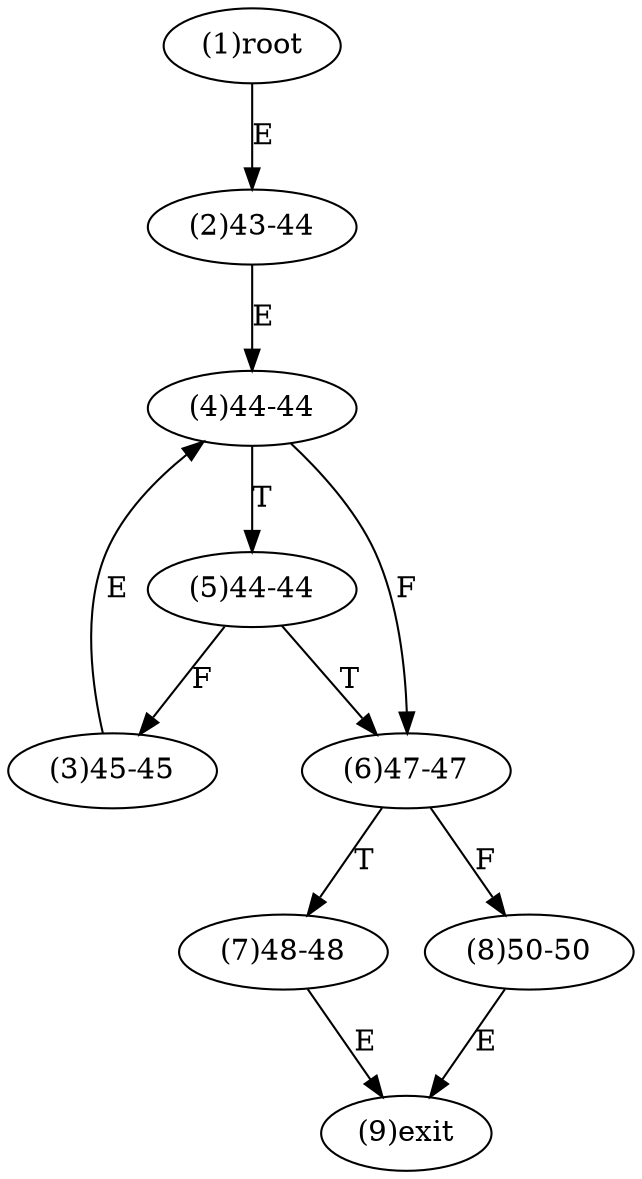 digraph "" { 
1[ label="(1)root"];
2[ label="(2)43-44"];
3[ label="(3)45-45"];
4[ label="(4)44-44"];
5[ label="(5)44-44"];
6[ label="(6)47-47"];
7[ label="(7)48-48"];
8[ label="(8)50-50"];
9[ label="(9)exit"];
1->2[ label="E"];
2->4[ label="E"];
3->4[ label="E"];
4->6[ label="F"];
4->5[ label="T"];
5->3[ label="F"];
5->6[ label="T"];
6->8[ label="F"];
6->7[ label="T"];
7->9[ label="E"];
8->9[ label="E"];
}